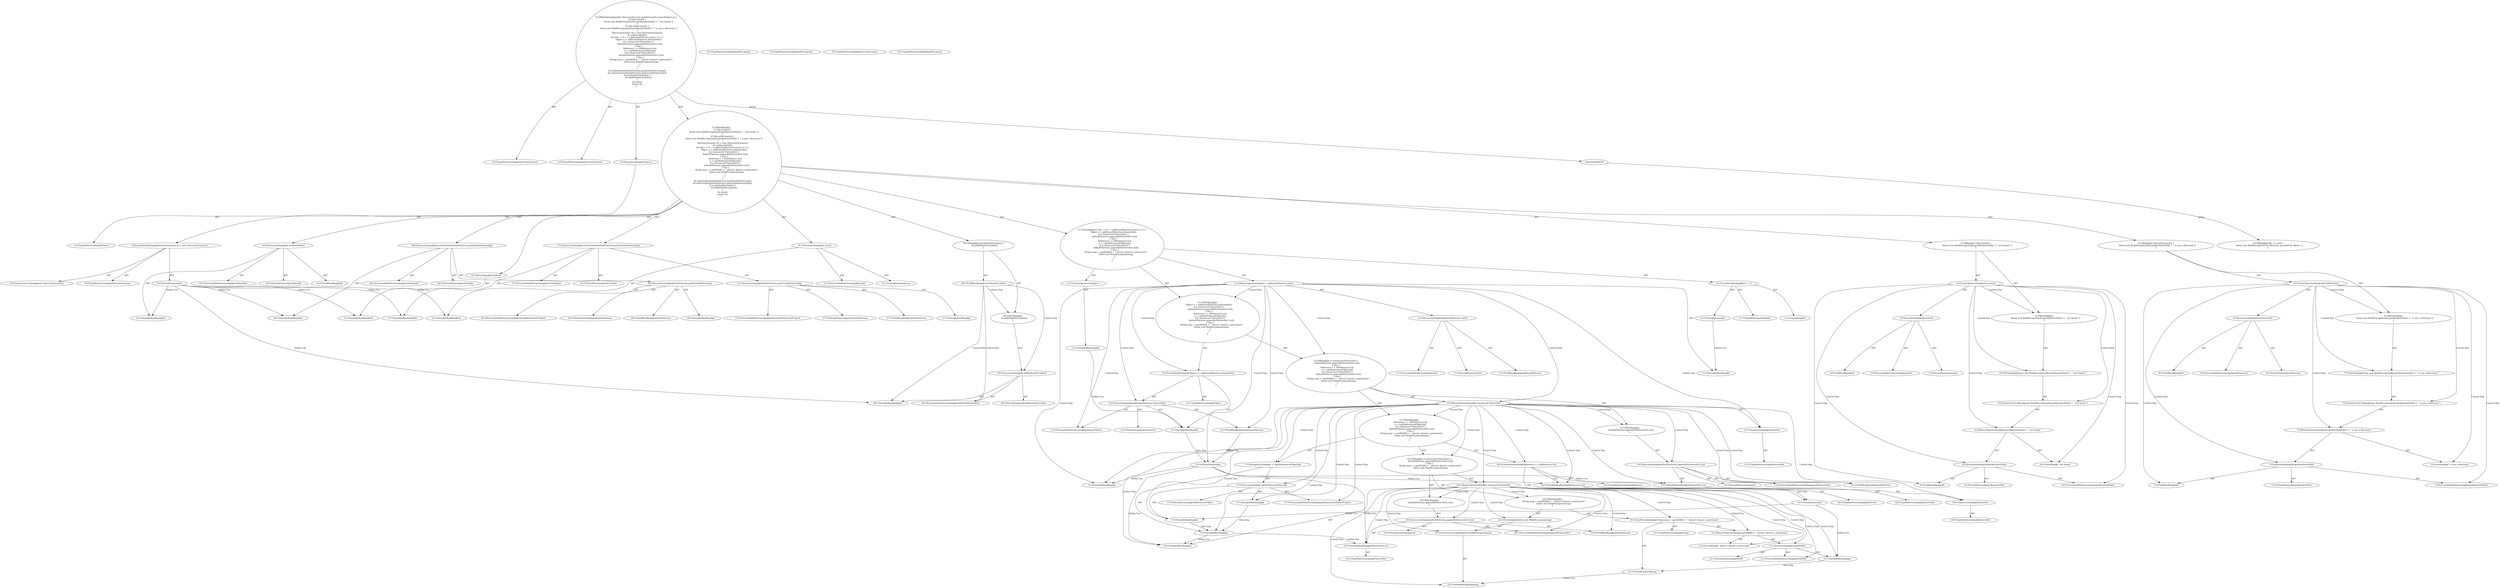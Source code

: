 digraph "getDirectoryScanner#?,Project" {
0 [label="2:CtTypeReferenceImpl@DirectoryScanner" shape=ellipse]
1 [label="2:CtVirtualElement@getDirectoryScanner" shape=ellipse]
2 [label="2:CtParameterImpl@Project p" shape=ellipse]
3 [label="2:CtTypeReferenceImpl@Project" shape=ellipse]
4 [label="3:CtExecutableReferenceImpl@exists()" shape=ellipse]
5 [label="3:CtVirtualElement@exists" shape=ellipse]
6 [label="3:CtFieldReadImpl@dir" shape=ellipse]
7 [label="3:CtInvocationImpl@dir.exists()" shape=ellipse]
8 [label="3:CtUnaryOperatorImpl@!dir.exists()" shape=ellipse]
9 [label="4:CtTypeReferenceImpl@BuildException" shape=ellipse]
10 [label="4:CtExecutableReferenceImpl@getAbsolutePath()" shape=ellipse]
11 [label="4:CtVirtualElement@getAbsolutePath" shape=ellipse]
12 [label="4:CtFieldReadImpl@dir" shape=ellipse]
13 [label="4:CtInvocationImpl@dir.getAbsolutePath()" shape=ellipse]
14 [label="4:CtLiteralImpl@\" not found.\"" shape=ellipse]
15 [label="4:CtBinaryOperatorImpl@dir.getAbsolutePath() + \" not found.\"" shape=ellipse]
16 [label="4:CtConstructorCallImpl@new BuildException(dir.getAbsolutePath() + \" not found.\")" shape=ellipse]
17 [label="4:CtThrowImpl@throw new BuildException(dir.getAbsolutePath() + \" not found.\")" shape=ellipse]
18 [label="3:CtBlockImpl@\{
    throw new BuildException(dir.getAbsolutePath() + \" not found.\");
\}" shape=ellipse]
19 [label="3:CtIfImpl@if (!dir.exists()) \{
    throw new BuildException(dir.getAbsolutePath() + \" not found.\");
\}" shape=ellipse]
20 [label="6:CtExecutableReferenceImpl@isDirectory()" shape=ellipse]
21 [label="6:CtVirtualElement@isDirectory" shape=ellipse]
22 [label="6:CtFieldReadImpl@dir" shape=ellipse]
23 [label="6:CtInvocationImpl@dir.isDirectory()" shape=ellipse]
24 [label="6:CtUnaryOperatorImpl@!dir.isDirectory()" shape=ellipse]
25 [label="7:CtTypeReferenceImpl@BuildException" shape=ellipse]
26 [label="7:CtExecutableReferenceImpl@getAbsolutePath()" shape=ellipse]
27 [label="7:CtVirtualElement@getAbsolutePath" shape=ellipse]
28 [label="7:CtFieldReadImpl@dir" shape=ellipse]
29 [label="7:CtInvocationImpl@dir.getAbsolutePath()" shape=ellipse]
30 [label="7:CtLiteralImpl@\" is not a directory.\"" shape=ellipse]
31 [label="7:CtBinaryOperatorImpl@dir.getAbsolutePath() + \" is not a directory.\"" shape=ellipse]
32 [label="7:CtConstructorCallImpl@new BuildException(dir.getAbsolutePath() + \" is not a directory.\")" shape=ellipse]
33 [label="7:CtThrowImpl@throw new BuildException(dir.getAbsolutePath() + \" is not a directory.\")" shape=ellipse]
34 [label="6:CtBlockImpl@\{
    throw new BuildException(dir.getAbsolutePath() + \" is not a directory.\");
\}" shape=ellipse]
35 [label="6:CtIfImpl@if (!dir.isDirectory()) \{
    throw new BuildException(dir.getAbsolutePath() + \" is not a directory.\");
\}" shape=ellipse]
36 [label="9:CtTypeReferenceImpl@DirectoryScanner" shape=ellipse]
37 [label="9:CtTypeReferenceImpl@DirectoryScanner" shape=ellipse]
38 [label="9:CtConstructorCallImpl@new DirectoryScanner()" shape=ellipse]
39 [label="9:CtVirtualElement@ds" shape=ellipse]
40 [label="9:CtLocalVariableImpl@DirectoryScanner ds = new DirectoryScanner()" shape=ellipse]
41 [label="10:CtExecutableReferenceImpl@setBasedir()" shape=ellipse]
42 [label="10:CtVirtualElement@setBasedir" shape=ellipse]
43 [label="10:CtVariableReadImpl@ds" shape=ellipse]
44 [label="10:CtFieldReadImpl@dir" shape=ellipse]
45 [label="10:CtInvocationImpl@ds.setBasedir(dir)" shape=ellipse]
46 [label="11:CtTypeReferenceImpl@int" shape=ellipse]
47 [label="11:CtLiteralImpl@0" shape=ellipse]
48 [label="11:CtVirtualElement@i" shape=ellipse]
49 [label="11:CtLocalVariableImpl@int i = 0" shape=ellipse]
50 [label="11:CtVariableReadImpl@i" shape=ellipse]
51 [label="11:CtExecutableReferenceImpl@size()" shape=ellipse]
52 [label="11:CtVirtualElement@size" shape=ellipse]
53 [label="11:CtFieldReadImpl@additionalPatterns" shape=ellipse]
54 [label="11:CtInvocationImpl@additionalPatterns.size()" shape=ellipse]
55 [label="11:CtBinaryOperatorImpl@i < additionalPatterns.size()" shape=ellipse]
56 [label="11:CtVariableWriteImpl@i" shape=ellipse]
57 [label="11:CtUnaryOperatorImpl@i++" shape=ellipse]
58 [label="12:CtTypeReferenceImpl@Object" shape=ellipse]
59 [label="12:CtExecutableReferenceImpl@elementAt(int)" shape=ellipse]
60 [label="12:CtVirtualElement@elementAt" shape=ellipse]
61 [label="12:CtFieldReadImpl@additionalPatterns" shape=ellipse]
62 [label="12:CtVariableReadImpl@i" shape=ellipse]
63 [label="12:CtInvocationImpl@additionalPatterns.elementAt(i)" shape=ellipse]
64 [label="12:CtVirtualElement@o" shape=ellipse]
65 [label="12:CtLocalVariableImpl@Object o = additionalPatterns.elementAt(i)" shape=ellipse]
66 [label="13:CtVariableReadImpl@o" shape=ellipse]
67 [label="13:CtTypeAccessImpl@PatternSet" shape=ellipse]
68 [label="13:CtTypeReferenceImpl@PatternSet" shape=ellipse]
69 [label="13:CtBinaryOperatorImpl@o instanceof PatternSet" shape=ellipse]
70 [label="14:CtExecutableReferenceImpl@append(PatternSet)" shape=ellipse]
71 [label="14:CtVirtualElement@append" shape=ellipse]
72 [label="14:CtFieldReadImpl@defaultPatterns" shape=ellipse]
73 [label="14:CtVariableReadImpl@((PatternSet) (o))" shape=ellipse]
74 [label="14:CtTypeReferenceImpl@PatternSet" shape=ellipse]
75 [label="14:CtInvocationImpl@defaultPatterns.append(((PatternSet) (o)))" shape=ellipse]
76 [label="13:CtBlockImpl@\{
    defaultPatterns.append(((PatternSet) (o)));
\}" shape=ellipse]
77 [label="16:CtTypeReferenceImpl@Reference" shape=ellipse]
78 [label="16:CtVariableReadImpl@((Reference) (o))" shape=ellipse]
79 [label="16:CtTypeReferenceImpl@Reference" shape=ellipse]
80 [label="16:CtVirtualElement@r" shape=ellipse]
81 [label="16:CtLocalVariableImpl@Reference r = ((Reference) (o))" shape=ellipse]
82 [label="17:CtVariableWriteImpl@o" shape=ellipse]
83 [label="17:CtExecutableReferenceImpl@getReferencedObject(Project)" shape=ellipse]
84 [label="17:CtVirtualElement@getReferencedObject" shape=ellipse]
85 [label="17:CtVariableReadImpl@r" shape=ellipse]
86 [label="17:CtVariableReadImpl@p" shape=ellipse]
87 [label="17:CtInvocationImpl@r.getReferencedObject(p)" shape=ellipse]
88 [label="17:CtAssignmentImpl@o = r.getReferencedObject(p)" shape=ellipse]
89 [label="18:CtVariableReadImpl@o" shape=ellipse]
90 [label="18:CtTypeAccessImpl@PatternSet" shape=ellipse]
91 [label="18:CtTypeReferenceImpl@PatternSet" shape=ellipse]
92 [label="18:CtBinaryOperatorImpl@o instanceof PatternSet" shape=ellipse]
93 [label="19:CtExecutableReferenceImpl@append(PatternSet)" shape=ellipse]
94 [label="19:CtVirtualElement@append" shape=ellipse]
95 [label="19:CtFieldReadImpl@defaultPatterns" shape=ellipse]
96 [label="19:CtVariableReadImpl@((PatternSet) (o))" shape=ellipse]
97 [label="19:CtTypeReferenceImpl@PatternSet" shape=ellipse]
98 [label="19:CtInvocationImpl@defaultPatterns.append(((PatternSet) (o)))" shape=ellipse]
99 [label="18:CtBlockImpl@\{
    defaultPatterns.append(((PatternSet) (o)));
\}" shape=ellipse]
100 [label="21:CtTypeReferenceImpl@String" shape=ellipse]
101 [label="21:CtExecutableReferenceImpl@getRefId()" shape=ellipse]
102 [label="21:CtVirtualElement@getRefId" shape=ellipse]
103 [label="21:CtVariableReadImpl@r" shape=ellipse]
104 [label="21:CtInvocationImpl@r.getRefId()" shape=ellipse]
105 [label="21:CtLiteralImpl@\" doesn\'t denote a patternset\"" shape=ellipse]
106 [label="21:CtBinaryOperatorImpl@r.getRefId() + \" doesn\'t denote a patternset\"" shape=ellipse]
107 [label="21:CtVirtualElement@msg" shape=ellipse]
108 [label="21:CtLocalVariableImpl@String msg = r.getRefId() + \" doesn\'t denote a patternset\"" shape=ellipse]
109 [label="22:CtTypeReferenceImpl@BuildException" shape=ellipse]
110 [label="22:CtVariableReadImpl@msg" shape=ellipse]
111 [label="22:CtConstructorCallImpl@new BuildException(msg)" shape=ellipse]
112 [label="22:CtThrowImpl@throw new BuildException(msg)" shape=ellipse]
113 [label="20:CtBlockImpl@\{
    String msg = r.getRefId() + \" doesn\'t denote a patternset\";
    throw new BuildException(msg);
\}" shape=ellipse]
114 [label="18:CtIfImpl@if (o instanceof PatternSet) \{
    defaultPatterns.append(((PatternSet) (o)));
\} else \{
    String msg = r.getRefId() + \" doesn\'t denote a patternset\";
    throw new BuildException(msg);
\}" shape=ellipse]
115 [label="15:CtBlockImpl@\{
    Reference r = ((Reference) (o));
    o = r.getReferencedObject(p);
    if (o instanceof PatternSet) \{
        defaultPatterns.append(((PatternSet) (o)));
    \} else \{
        String msg = r.getRefId() + \" doesn\'t denote a patternset\";
        throw new BuildException(msg);
    \}
\}" shape=ellipse]
116 [label="13:CtIfImpl@if (o instanceof PatternSet) \{
    defaultPatterns.append(((PatternSet) (o)));
\} else \{
    Reference r = ((Reference) (o));
    o = r.getReferencedObject(p);
    if (o instanceof PatternSet) \{
        defaultPatterns.append(((PatternSet) (o)));
    \} else \{
        String msg = r.getRefId() + \" doesn\'t denote a patternset\";
        throw new BuildException(msg);
    \}
\}" shape=ellipse]
117 [label="11:CtBlockImpl@\{
    Object o = additionalPatterns.elementAt(i);
    if (o instanceof PatternSet) \{
        defaultPatterns.append(((PatternSet) (o)));
    \} else \{
        Reference r = ((Reference) (o));
        o = r.getReferencedObject(p);
        if (o instanceof PatternSet) \{
            defaultPatterns.append(((PatternSet) (o)));
        \} else \{
            String msg = r.getRefId() + \" doesn\'t denote a patternset\";
            throw new BuildException(msg);
        \}
    \}
\}" shape=ellipse]
118 [label="11:CtForImpl@for (int i = 0; i < additionalPatterns.size(); i++) \{
    Object o = additionalPatterns.elementAt(i);
    if (o instanceof PatternSet) \{
        defaultPatterns.append(((PatternSet) (o)));
    \} else \{
        Reference r = ((Reference) (o));
        o = r.getReferencedObject(p);
        if (o instanceof PatternSet) \{
            defaultPatterns.append(((PatternSet) (o)));
        \} else \{
            String msg = r.getRefId() + \" doesn\'t denote a patternset\";
            throw new BuildException(msg);
        \}
    \}
\}" shape=ellipse]
119 [label="26:CtExecutableReferenceImpl@setIncludes()" shape=ellipse]
120 [label="26:CtVirtualElement@setIncludes" shape=ellipse]
121 [label="26:CtVariableReadImpl@ds" shape=ellipse]
122 [label="26:CtExecutableReferenceImpl@getIncludePatterns(Project)" shape=ellipse]
123 [label="26:CtVirtualElement@getIncludePatterns" shape=ellipse]
124 [label="26:CtFieldReadImpl@defaultPatterns" shape=ellipse]
125 [label="26:CtVariableReadImpl@p" shape=ellipse]
126 [label="26:CtInvocationImpl@defaultPatterns.getIncludePatterns(p)" shape=ellipse]
127 [label="26:CtInvocationImpl@ds.setIncludes(defaultPatterns.getIncludePatterns(p))" shape=ellipse]
128 [label="27:CtExecutableReferenceImpl@setExcludes()" shape=ellipse]
129 [label="27:CtVirtualElement@setExcludes" shape=ellipse]
130 [label="27:CtVariableReadImpl@ds" shape=ellipse]
131 [label="27:CtExecutableReferenceImpl@getExcludePatterns(Project)" shape=ellipse]
132 [label="27:CtVirtualElement@getExcludePatterns" shape=ellipse]
133 [label="27:CtFieldReadImpl@defaultPatterns" shape=ellipse]
134 [label="27:CtVariableReadImpl@p" shape=ellipse]
135 [label="27:CtInvocationImpl@defaultPatterns.getExcludePatterns(p)" shape=ellipse]
136 [label="27:CtInvocationImpl@ds.setExcludes(defaultPatterns.getExcludePatterns(p))" shape=ellipse]
137 [label="28:CtFieldReadImpl@useDefaultExcludes" shape=ellipse]
138 [label="29:CtExecutableReferenceImpl@addDefaultExcludes()" shape=ellipse]
139 [label="29:CtVirtualElement@addDefaultExcludes" shape=ellipse]
140 [label="29:CtVariableReadImpl@ds" shape=ellipse]
141 [label="29:CtInvocationImpl@ds.addDefaultExcludes()" shape=ellipse]
142 [label="28:CtBlockImpl@\{
    ds.addDefaultExcludes();
\}" shape=ellipse]
143 [label="28:CtIfImpl@if (useDefaultExcludes) \{
    ds.addDefaultExcludes();
\}" shape=ellipse]
144 [label="31:CtExecutableReferenceImpl@scan()" shape=ellipse]
145 [label="31:CtVirtualElement@scan" shape=ellipse]
146 [label="31:CtVariableReadImpl@ds" shape=ellipse]
147 [label="31:CtInvocationImpl@ds.scan()" shape=ellipse]
148 [label="32:CtVariableReadImpl@ds" shape=ellipse]
149 [label="32:CtReturnImpl@return ds" shape=ellipse]
150 [label="2:CtBlockImpl@\{
    if (!dir.exists()) \{
        throw new BuildException(dir.getAbsolutePath() + \" not found.\");
    \}
    if (!dir.isDirectory()) \{
        throw new BuildException(dir.getAbsolutePath() + \" is not a directory.\");
    \}
    DirectoryScanner ds = new DirectoryScanner();
    ds.setBasedir(dir);
    for (int i = 0; i < additionalPatterns.size(); i++) \{
        Object o = additionalPatterns.elementAt(i);
        if (o instanceof PatternSet) \{
            defaultPatterns.append(((PatternSet) (o)));
        \} else \{
            Reference r = ((Reference) (o));
            o = r.getReferencedObject(p);
            if (o instanceof PatternSet) \{
                defaultPatterns.append(((PatternSet) (o)));
            \} else \{
                String msg = r.getRefId() + \" doesn\'t denote a patternset\";
                throw new BuildException(msg);
            \}
        \}
    \}
    ds.setIncludes(defaultPatterns.getIncludePatterns(p));
    ds.setExcludes(defaultPatterns.getExcludePatterns(p));
    if (useDefaultExcludes) \{
        ds.addDefaultExcludes();
    \}
    ds.scan();
    return ds;
\}" shape=ellipse]
151 [label="2:CtMethodImpl@public DirectoryScanner getDirectoryScanner(Project p) \{
    if (!dir.exists()) \{
        throw new BuildException(dir.getAbsolutePath() + \" not found.\");
    \}
    if (!dir.isDirectory()) \{
        throw new BuildException(dir.getAbsolutePath() + \" is not a directory.\");
    \}
    DirectoryScanner ds = new DirectoryScanner();
    ds.setBasedir(dir);
    for (int i = 0; i < additionalPatterns.size(); i++) \{
        Object o = additionalPatterns.elementAt(i);
        if (o instanceof PatternSet) \{
            defaultPatterns.append(((PatternSet) (o)));
        \} else \{
            Reference r = ((Reference) (o));
            o = r.getReferencedObject(p);
            if (o instanceof PatternSet) \{
                defaultPatterns.append(((PatternSet) (o)));
            \} else \{
                String msg = r.getRefId() + \" doesn\'t denote a patternset\";
                throw new BuildException(msg);
            \}
        \}
    \}
    ds.setIncludes(defaultPatterns.getIncludePatterns(p));
    ds.setExcludes(defaultPatterns.getExcludePatterns(p));
    if (useDefaultExcludes) \{
        ds.addDefaultExcludes();
    \}
    ds.scan();
    return ds;
\}" shape=ellipse]
152 [label="3:Insert@INSERT" shape=ellipse]
153 [label="3:CtIfImpl@if (dir == null) \{
    throw new BuildException(\"No directory specified for fileset.\");
\}" shape=ellipse]
2 -> 3 [label="AST"];
7 -> 5 [label="AST"];
7 -> 6 [label="AST"];
7 -> 4 [label="AST"];
8 -> 7 [label="AST"];
8 -> 18 [label="Control Dep"];
8 -> 17 [label="Control Dep"];
8 -> 16 [label="Control Dep"];
8 -> 15 [label="Control Dep"];
8 -> 13 [label="Control Dep"];
8 -> 10 [label="Control Dep"];
8 -> 12 [label="Control Dep"];
8 -> 14 [label="Control Dep"];
13 -> 11 [label="AST"];
13 -> 12 [label="AST"];
13 -> 10 [label="AST"];
15 -> 13 [label="AST"];
15 -> 14 [label="AST"];
16 -> 15 [label="AST"];
17 -> 16 [label="AST"];
18 -> 17 [label="AST"];
19 -> 8 [label="AST"];
19 -> 18 [label="AST"];
23 -> 21 [label="AST"];
23 -> 22 [label="AST"];
23 -> 20 [label="AST"];
24 -> 23 [label="AST"];
24 -> 34 [label="Control Dep"];
24 -> 33 [label="Control Dep"];
24 -> 32 [label="Control Dep"];
24 -> 31 [label="Control Dep"];
24 -> 29 [label="Control Dep"];
24 -> 26 [label="Control Dep"];
24 -> 28 [label="Control Dep"];
24 -> 30 [label="Control Dep"];
29 -> 27 [label="AST"];
29 -> 28 [label="AST"];
29 -> 26 [label="AST"];
31 -> 29 [label="AST"];
31 -> 30 [label="AST"];
32 -> 31 [label="AST"];
33 -> 32 [label="AST"];
34 -> 33 [label="AST"];
35 -> 24 [label="AST"];
35 -> 34 [label="AST"];
39 -> 43 [label="Define-Use"];
39 -> 121 [label="Define-Use"];
39 -> 130 [label="Define-Use"];
39 -> 140 [label="Define-Use"];
39 -> 146 [label="Define-Use"];
39 -> 148 [label="Define-Use"];
40 -> 39 [label="AST"];
40 -> 36 [label="AST"];
40 -> 38 [label="AST"];
45 -> 42 [label="AST"];
45 -> 43 [label="AST"];
45 -> 41 [label="AST"];
45 -> 44 [label="AST"];
48 -> 50 [label="Define-Use"];
49 -> 48 [label="AST"];
49 -> 46 [label="AST"];
49 -> 47 [label="AST"];
54 -> 52 [label="AST"];
54 -> 53 [label="AST"];
54 -> 51 [label="AST"];
55 -> 50 [label="AST"];
55 -> 54 [label="AST"];
55 -> 117 [label="Control Dep"];
55 -> 65 [label="Control Dep"];
55 -> 63 [label="Control Dep"];
55 -> 59 [label="Control Dep"];
55 -> 61 [label="Control Dep"];
55 -> 62 [label="Control Dep"];
55 -> 116 [label="Control Dep"];
55 -> 69 [label="Control Dep"];
55 -> 66 [label="Control Dep"];
55 -> 67 [label="Control Dep"];
56 -> 62 [label="Define-Use"];
57 -> 56 [label="AST"];
61 -> 64 [label="Data Dep"];
62 -> 64 [label="Data Dep"];
63 -> 60 [label="AST"];
63 -> 61 [label="AST"];
63 -> 59 [label="AST"];
63 -> 62 [label="AST"];
64 -> 66 [label="Define-Use"];
64 -> 73 [label="Define-Use"];
64 -> 78 [label="Define-Use"];
64 -> 89 [label="Define-Use"];
64 -> 96 [label="Define-Use"];
65 -> 64 [label="AST"];
65 -> 58 [label="AST"];
65 -> 63 [label="AST"];
67 -> 68 [label="AST"];
69 -> 66 [label="AST"];
69 -> 67 [label="AST"];
69 -> 76 [label="Control Dep"];
69 -> 75 [label="Control Dep"];
69 -> 70 [label="Control Dep"];
69 -> 72 [label="Control Dep"];
69 -> 73 [label="Control Dep"];
69 -> 115 [label="Control Dep"];
69 -> 81 [label="Control Dep"];
69 -> 78 [label="Control Dep"];
69 -> 88 [label="Control Dep"];
69 -> 82 [label="Control Dep"];
69 -> 87 [label="Control Dep"];
69 -> 83 [label="Control Dep"];
69 -> 85 [label="Control Dep"];
69 -> 86 [label="Control Dep"];
69 -> 114 [label="Control Dep"];
69 -> 92 [label="Control Dep"];
69 -> 89 [label="Control Dep"];
69 -> 90 [label="Control Dep"];
73 -> 74 [label="AST"];
75 -> 71 [label="AST"];
75 -> 72 [label="AST"];
75 -> 70 [label="AST"];
75 -> 73 [label="AST"];
76 -> 75 [label="AST"];
78 -> 79 [label="AST"];
78 -> 80 [label="Data Dep"];
80 -> 85 [label="Define-Use"];
80 -> 103 [label="Define-Use"];
81 -> 80 [label="AST"];
81 -> 77 [label="AST"];
81 -> 78 [label="AST"];
82 -> 89 [label="Define-Use"];
82 -> 96 [label="Define-Use"];
85 -> 82 [label="Data Dep"];
86 -> 82 [label="Data Dep"];
87 -> 84 [label="AST"];
87 -> 85 [label="AST"];
87 -> 83 [label="AST"];
87 -> 86 [label="AST"];
88 -> 82 [label="AST"];
88 -> 87 [label="AST"];
90 -> 91 [label="AST"];
92 -> 89 [label="AST"];
92 -> 90 [label="AST"];
92 -> 99 [label="Control Dep"];
92 -> 98 [label="Control Dep"];
92 -> 93 [label="Control Dep"];
92 -> 95 [label="Control Dep"];
92 -> 96 [label="Control Dep"];
92 -> 113 [label="Control Dep"];
92 -> 108 [label="Control Dep"];
92 -> 106 [label="Control Dep"];
92 -> 104 [label="Control Dep"];
92 -> 101 [label="Control Dep"];
92 -> 103 [label="Control Dep"];
92 -> 105 [label="Control Dep"];
92 -> 112 [label="Control Dep"];
92 -> 111 [label="Control Dep"];
92 -> 110 [label="Control Dep"];
96 -> 97 [label="AST"];
98 -> 94 [label="AST"];
98 -> 95 [label="AST"];
98 -> 93 [label="AST"];
98 -> 96 [label="AST"];
99 -> 98 [label="AST"];
103 -> 107 [label="Data Dep"];
104 -> 102 [label="AST"];
104 -> 103 [label="AST"];
104 -> 101 [label="AST"];
106 -> 104 [label="AST"];
106 -> 105 [label="AST"];
107 -> 110 [label="Define-Use"];
108 -> 107 [label="AST"];
108 -> 100 [label="AST"];
108 -> 106 [label="AST"];
111 -> 110 [label="AST"];
112 -> 111 [label="AST"];
113 -> 108 [label="AST"];
113 -> 112 [label="AST"];
114 -> 92 [label="AST"];
114 -> 99 [label="AST"];
114 -> 113 [label="AST"];
115 -> 81 [label="AST"];
115 -> 88 [label="AST"];
115 -> 114 [label="AST"];
116 -> 69 [label="AST"];
116 -> 76 [label="AST"];
116 -> 115 [label="AST"];
117 -> 65 [label="AST"];
117 -> 116 [label="AST"];
118 -> 49 [label="AST"];
118 -> 55 [label="AST"];
118 -> 57 [label="AST"];
118 -> 117 [label="AST"];
126 -> 123 [label="AST"];
126 -> 124 [label="AST"];
126 -> 122 [label="AST"];
126 -> 125 [label="AST"];
127 -> 120 [label="AST"];
127 -> 121 [label="AST"];
127 -> 119 [label="AST"];
127 -> 126 [label="AST"];
135 -> 132 [label="AST"];
135 -> 133 [label="AST"];
135 -> 131 [label="AST"];
135 -> 134 [label="AST"];
136 -> 129 [label="AST"];
136 -> 130 [label="AST"];
136 -> 128 [label="AST"];
136 -> 135 [label="AST"];
137 -> 142 [label="Control Dep"];
137 -> 141 [label="Control Dep"];
137 -> 138 [label="Control Dep"];
137 -> 140 [label="Control Dep"];
141 -> 139 [label="AST"];
141 -> 140 [label="AST"];
141 -> 138 [label="AST"];
142 -> 141 [label="AST"];
143 -> 137 [label="AST"];
143 -> 142 [label="AST"];
147 -> 145 [label="AST"];
147 -> 146 [label="AST"];
147 -> 144 [label="AST"];
149 -> 148 [label="AST"];
150 -> 19 [label="AST"];
150 -> 35 [label="AST"];
150 -> 40 [label="AST"];
150 -> 45 [label="AST"];
150 -> 118 [label="AST"];
150 -> 127 [label="AST"];
150 -> 136 [label="AST"];
150 -> 143 [label="AST"];
150 -> 147 [label="AST"];
150 -> 149 [label="AST"];
151 -> 1 [label="AST"];
151 -> 0 [label="AST"];
151 -> 2 [label="AST"];
151 -> 150 [label="AST"];
151 -> 152 [label="Action"];
152 -> 153 [label="Action"];
}